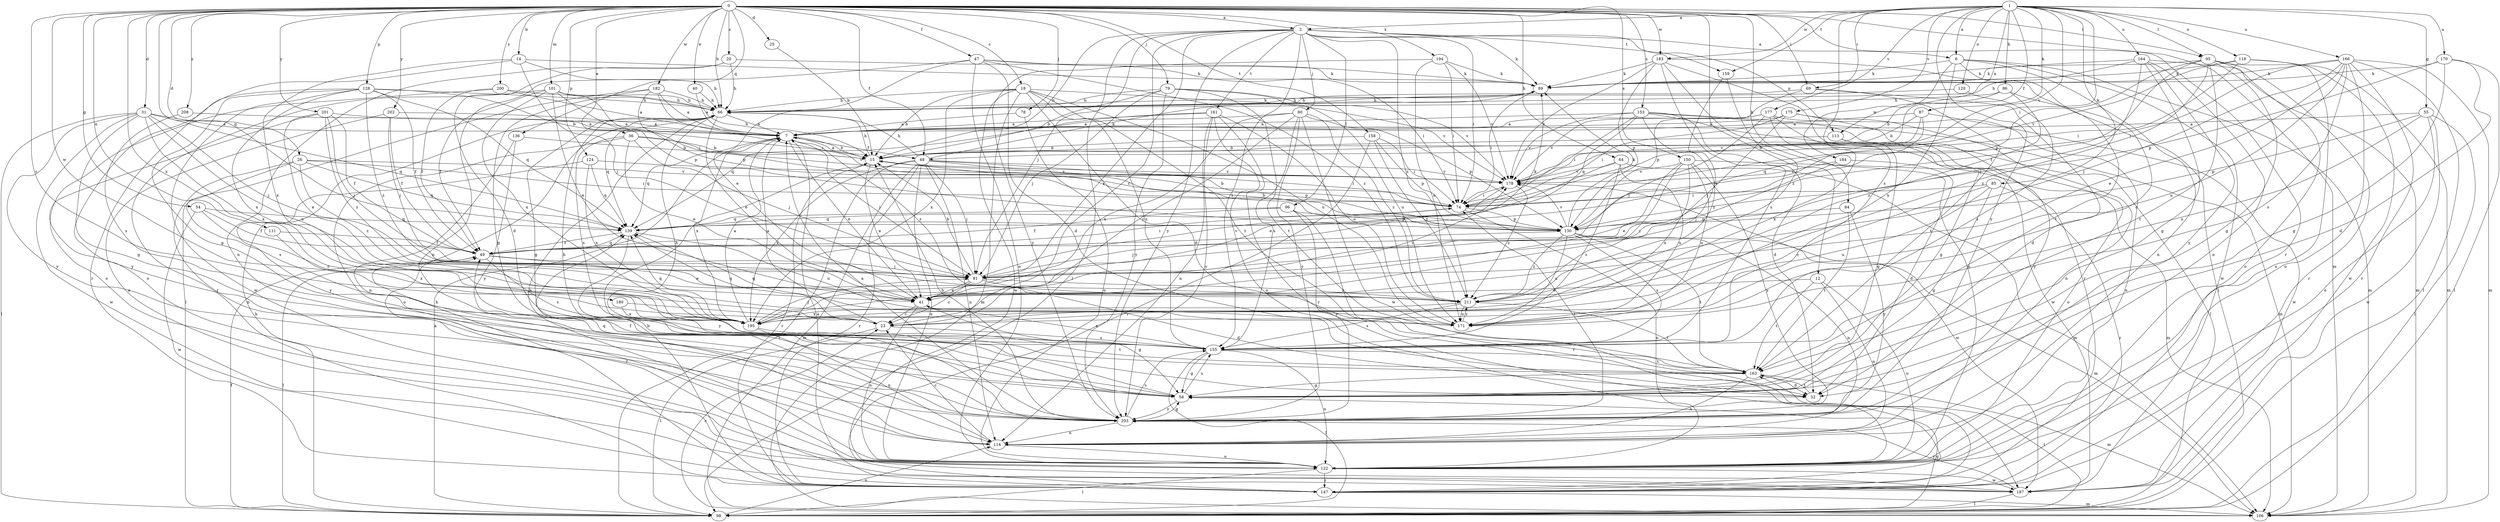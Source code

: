 strict digraph  {
0;
1;
2;
6;
7;
12;
14;
15;
18;
20;
23;
25;
26;
31;
32;
36;
40;
41;
47;
48;
49;
54;
55;
58;
64;
66;
69;
74;
78;
79;
80;
81;
84;
85;
86;
87;
89;
95;
96;
98;
101;
106;
111;
113;
114;
118;
120;
122;
124;
128;
130;
136;
139;
147;
150;
153;
155;
158;
159;
161;
163;
164;
166;
170;
171;
175;
177;
178;
180;
182;
183;
184;
187;
194;
195;
200;
201;
202;
203;
208;
211;
0 -> 2  [label=a];
0 -> 12  [label=b];
0 -> 14  [label=b];
0 -> 18  [label=c];
0 -> 20  [label=c];
0 -> 23  [label=c];
0 -> 25  [label=d];
0 -> 26  [label=d];
0 -> 31  [label=d];
0 -> 36  [label=e];
0 -> 40  [label=e];
0 -> 47  [label=f];
0 -> 48  [label=f];
0 -> 54  [label=g];
0 -> 64  [label=h];
0 -> 66  [label=h];
0 -> 69  [label=i];
0 -> 78  [label=j];
0 -> 79  [label=j];
0 -> 84  [label=k];
0 -> 95  [label=l];
0 -> 101  [label=m];
0 -> 106  [label=m];
0 -> 111  [label=n];
0 -> 124  [label=p];
0 -> 128  [label=p];
0 -> 136  [label=q];
0 -> 139  [label=q];
0 -> 147  [label=r];
0 -> 150  [label=s];
0 -> 153  [label=s];
0 -> 158  [label=t];
0 -> 180  [label=w];
0 -> 182  [label=w];
0 -> 183  [label=w];
0 -> 194  [label=x];
0 -> 195  [label=x];
0 -> 200  [label=y];
0 -> 201  [label=y];
0 -> 202  [label=y];
0 -> 208  [label=z];
1 -> 2  [label=a];
1 -> 6  [label=a];
1 -> 48  [label=f];
1 -> 55  [label=g];
1 -> 69  [label=i];
1 -> 74  [label=i];
1 -> 85  [label=k];
1 -> 86  [label=k];
1 -> 87  [label=k];
1 -> 95  [label=l];
1 -> 113  [label=n];
1 -> 118  [label=o];
1 -> 120  [label=o];
1 -> 155  [label=s];
1 -> 159  [label=t];
1 -> 164  [label=u];
1 -> 166  [label=u];
1 -> 170  [label=u];
1 -> 175  [label=v];
1 -> 177  [label=v];
1 -> 178  [label=v];
1 -> 183  [label=w];
1 -> 203  [label=y];
2 -> 6  [label=a];
2 -> 15  [label=b];
2 -> 23  [label=c];
2 -> 74  [label=i];
2 -> 80  [label=j];
2 -> 81  [label=j];
2 -> 89  [label=k];
2 -> 96  [label=l];
2 -> 98  [label=l];
2 -> 113  [label=n];
2 -> 155  [label=s];
2 -> 159  [label=t];
2 -> 161  [label=t];
2 -> 195  [label=x];
2 -> 203  [label=y];
2 -> 211  [label=z];
6 -> 89  [label=k];
6 -> 106  [label=m];
6 -> 114  [label=n];
6 -> 163  [label=t];
6 -> 184  [label=w];
6 -> 187  [label=w];
6 -> 195  [label=x];
7 -> 15  [label=b];
7 -> 41  [label=e];
7 -> 48  [label=f];
7 -> 81  [label=j];
7 -> 139  [label=q];
7 -> 195  [label=x];
7 -> 211  [label=z];
12 -> 41  [label=e];
12 -> 114  [label=n];
12 -> 122  [label=o];
12 -> 163  [label=t];
14 -> 66  [label=h];
14 -> 81  [label=j];
14 -> 89  [label=k];
14 -> 147  [label=r];
14 -> 195  [label=x];
15 -> 7  [label=a];
15 -> 41  [label=e];
15 -> 66  [label=h];
15 -> 147  [label=r];
15 -> 178  [label=v];
18 -> 15  [label=b];
18 -> 32  [label=d];
18 -> 66  [label=h];
18 -> 106  [label=m];
18 -> 155  [label=s];
18 -> 163  [label=t];
18 -> 171  [label=u];
18 -> 178  [label=v];
18 -> 187  [label=w];
18 -> 195  [label=x];
20 -> 32  [label=d];
20 -> 66  [label=h];
20 -> 89  [label=k];
20 -> 114  [label=n];
23 -> 7  [label=a];
23 -> 98  [label=l];
23 -> 139  [label=q];
23 -> 155  [label=s];
25 -> 15  [label=b];
26 -> 74  [label=i];
26 -> 114  [label=n];
26 -> 139  [label=q];
26 -> 155  [label=s];
26 -> 178  [label=v];
26 -> 211  [label=z];
31 -> 7  [label=a];
31 -> 58  [label=g];
31 -> 81  [label=j];
31 -> 98  [label=l];
31 -> 139  [label=q];
31 -> 171  [label=u];
31 -> 187  [label=w];
31 -> 195  [label=x];
31 -> 203  [label=y];
32 -> 163  [label=t];
36 -> 15  [label=b];
36 -> 41  [label=e];
36 -> 81  [label=j];
36 -> 122  [label=o];
36 -> 155  [label=s];
36 -> 178  [label=v];
40 -> 7  [label=a];
40 -> 66  [label=h];
41 -> 23  [label=c];
41 -> 58  [label=g];
41 -> 122  [label=o];
41 -> 178  [label=v];
47 -> 32  [label=d];
47 -> 41  [label=e];
47 -> 74  [label=i];
47 -> 89  [label=k];
47 -> 114  [label=n];
47 -> 122  [label=o];
47 -> 211  [label=z];
48 -> 66  [label=h];
48 -> 74  [label=i];
48 -> 81  [label=j];
48 -> 89  [label=k];
48 -> 98  [label=l];
48 -> 106  [label=m];
48 -> 114  [label=n];
48 -> 122  [label=o];
48 -> 130  [label=p];
48 -> 147  [label=r];
48 -> 178  [label=v];
48 -> 195  [label=x];
49 -> 41  [label=e];
49 -> 74  [label=i];
49 -> 81  [label=j];
49 -> 89  [label=k];
49 -> 98  [label=l];
49 -> 139  [label=q];
49 -> 155  [label=s];
54 -> 23  [label=c];
54 -> 49  [label=f];
54 -> 139  [label=q];
54 -> 187  [label=w];
55 -> 7  [label=a];
55 -> 98  [label=l];
55 -> 122  [label=o];
55 -> 130  [label=p];
55 -> 171  [label=u];
55 -> 187  [label=w];
58 -> 49  [label=f];
58 -> 66  [label=h];
58 -> 155  [label=s];
58 -> 203  [label=y];
64 -> 41  [label=e];
64 -> 106  [label=m];
64 -> 155  [label=s];
64 -> 171  [label=u];
64 -> 178  [label=v];
66 -> 7  [label=a];
66 -> 41  [label=e];
66 -> 58  [label=g];
66 -> 89  [label=k];
66 -> 139  [label=q];
69 -> 32  [label=d];
69 -> 66  [label=h];
69 -> 130  [label=p];
69 -> 163  [label=t];
74 -> 15  [label=b];
74 -> 122  [label=o];
74 -> 130  [label=p];
74 -> 139  [label=q];
78 -> 7  [label=a];
78 -> 122  [label=o];
79 -> 15  [label=b];
79 -> 66  [label=h];
79 -> 81  [label=j];
79 -> 163  [label=t];
79 -> 171  [label=u];
79 -> 178  [label=v];
79 -> 203  [label=y];
80 -> 7  [label=a];
80 -> 23  [label=c];
80 -> 130  [label=p];
80 -> 155  [label=s];
80 -> 187  [label=w];
80 -> 195  [label=x];
80 -> 203  [label=y];
80 -> 211  [label=z];
81 -> 15  [label=b];
81 -> 23  [label=c];
81 -> 32  [label=d];
81 -> 41  [label=e];
81 -> 178  [label=v];
81 -> 211  [label=z];
84 -> 130  [label=p];
84 -> 163  [label=t];
84 -> 203  [label=y];
85 -> 23  [label=c];
85 -> 58  [label=g];
85 -> 74  [label=i];
85 -> 147  [label=r];
85 -> 171  [label=u];
86 -> 15  [label=b];
86 -> 23  [label=c];
86 -> 66  [label=h];
86 -> 211  [label=z];
87 -> 7  [label=a];
87 -> 15  [label=b];
87 -> 139  [label=q];
87 -> 178  [label=v];
87 -> 187  [label=w];
89 -> 66  [label=h];
89 -> 74  [label=i];
95 -> 49  [label=f];
95 -> 58  [label=g];
95 -> 89  [label=k];
95 -> 106  [label=m];
95 -> 122  [label=o];
95 -> 130  [label=p];
95 -> 147  [label=r];
95 -> 163  [label=t];
95 -> 211  [label=z];
96 -> 49  [label=f];
96 -> 130  [label=p];
96 -> 139  [label=q];
96 -> 147  [label=r];
96 -> 203  [label=y];
98 -> 7  [label=a];
98 -> 49  [label=f];
98 -> 58  [label=g];
98 -> 66  [label=h];
98 -> 114  [label=n];
98 -> 163  [label=t];
101 -> 15  [label=b];
101 -> 41  [label=e];
101 -> 49  [label=f];
101 -> 66  [label=h];
101 -> 74  [label=i];
101 -> 130  [label=p];
101 -> 147  [label=r];
101 -> 195  [label=x];
106 -> 23  [label=c];
111 -> 49  [label=f];
111 -> 195  [label=x];
113 -> 15  [label=b];
113 -> 58  [label=g];
113 -> 122  [label=o];
114 -> 23  [label=c];
114 -> 122  [label=o];
118 -> 74  [label=i];
118 -> 89  [label=k];
118 -> 122  [label=o];
118 -> 178  [label=v];
118 -> 187  [label=w];
120 -> 66  [label=h];
120 -> 155  [label=s];
122 -> 49  [label=f];
122 -> 66  [label=h];
122 -> 98  [label=l];
122 -> 147  [label=r];
122 -> 187  [label=w];
124 -> 139  [label=q];
124 -> 178  [label=v];
124 -> 195  [label=x];
124 -> 203  [label=y];
128 -> 15  [label=b];
128 -> 49  [label=f];
128 -> 58  [label=g];
128 -> 66  [label=h];
128 -> 122  [label=o];
128 -> 139  [label=q];
128 -> 187  [label=w];
128 -> 195  [label=x];
128 -> 211  [label=z];
130 -> 15  [label=b];
130 -> 81  [label=j];
130 -> 89  [label=k];
130 -> 106  [label=m];
130 -> 114  [label=n];
130 -> 155  [label=s];
130 -> 163  [label=t];
130 -> 171  [label=u];
130 -> 178  [label=v];
130 -> 211  [label=z];
136 -> 15  [label=b];
136 -> 114  [label=n];
136 -> 203  [label=y];
139 -> 49  [label=f];
139 -> 171  [label=u];
139 -> 203  [label=y];
147 -> 7  [label=a];
147 -> 15  [label=b];
147 -> 66  [label=h];
147 -> 106  [label=m];
150 -> 41  [label=e];
150 -> 106  [label=m];
150 -> 171  [label=u];
150 -> 178  [label=v];
150 -> 195  [label=x];
150 -> 203  [label=y];
150 -> 211  [label=z];
153 -> 7  [label=a];
153 -> 32  [label=d];
153 -> 74  [label=i];
153 -> 98  [label=l];
153 -> 106  [label=m];
153 -> 139  [label=q];
153 -> 178  [label=v];
153 -> 187  [label=w];
153 -> 211  [label=z];
155 -> 41  [label=e];
155 -> 58  [label=g];
155 -> 98  [label=l];
155 -> 122  [label=o];
155 -> 163  [label=t];
158 -> 15  [label=b];
158 -> 74  [label=i];
158 -> 130  [label=p];
158 -> 147  [label=r];
158 -> 211  [label=z];
159 -> 41  [label=e];
159 -> 211  [label=z];
161 -> 7  [label=a];
161 -> 114  [label=n];
161 -> 122  [label=o];
161 -> 139  [label=q];
161 -> 147  [label=r];
161 -> 171  [label=u];
161 -> 203  [label=y];
163 -> 32  [label=d];
163 -> 58  [label=g];
163 -> 66  [label=h];
163 -> 106  [label=m];
163 -> 114  [label=n];
164 -> 58  [label=g];
164 -> 66  [label=h];
164 -> 81  [label=j];
164 -> 89  [label=k];
164 -> 106  [label=m];
164 -> 114  [label=n];
164 -> 203  [label=y];
166 -> 41  [label=e];
166 -> 74  [label=i];
166 -> 81  [label=j];
166 -> 89  [label=k];
166 -> 98  [label=l];
166 -> 106  [label=m];
166 -> 122  [label=o];
166 -> 147  [label=r];
166 -> 155  [label=s];
166 -> 171  [label=u];
170 -> 32  [label=d];
170 -> 58  [label=g];
170 -> 89  [label=k];
170 -> 98  [label=l];
170 -> 130  [label=p];
171 -> 139  [label=q];
171 -> 211  [label=z];
175 -> 7  [label=a];
175 -> 74  [label=i];
175 -> 81  [label=j];
175 -> 114  [label=n];
175 -> 203  [label=y];
177 -> 7  [label=a];
177 -> 58  [label=g];
177 -> 81  [label=j];
177 -> 122  [label=o];
177 -> 178  [label=v];
177 -> 195  [label=x];
178 -> 74  [label=i];
178 -> 187  [label=w];
178 -> 211  [label=z];
180 -> 23  [label=c];
180 -> 195  [label=x];
182 -> 7  [label=a];
182 -> 58  [label=g];
182 -> 66  [label=h];
182 -> 74  [label=i];
182 -> 98  [label=l];
182 -> 130  [label=p];
183 -> 89  [label=k];
183 -> 98  [label=l];
183 -> 122  [label=o];
183 -> 130  [label=p];
183 -> 147  [label=r];
183 -> 155  [label=s];
183 -> 178  [label=v];
184 -> 32  [label=d];
184 -> 81  [label=j];
184 -> 178  [label=v];
187 -> 98  [label=l];
187 -> 203  [label=y];
194 -> 74  [label=i];
194 -> 89  [label=k];
194 -> 171  [label=u];
194 -> 178  [label=v];
194 -> 203  [label=y];
195 -> 7  [label=a];
195 -> 81  [label=j];
195 -> 114  [label=n];
195 -> 139  [label=q];
195 -> 163  [label=t];
200 -> 7  [label=a];
200 -> 49  [label=f];
200 -> 66  [label=h];
200 -> 122  [label=o];
201 -> 7  [label=a];
201 -> 41  [label=e];
201 -> 49  [label=f];
201 -> 81  [label=j];
201 -> 203  [label=y];
201 -> 211  [label=z];
202 -> 7  [label=a];
202 -> 49  [label=f];
202 -> 81  [label=j];
202 -> 122  [label=o];
203 -> 7  [label=a];
203 -> 15  [label=b];
203 -> 58  [label=g];
203 -> 74  [label=i];
203 -> 114  [label=n];
203 -> 139  [label=q];
203 -> 155  [label=s];
208 -> 7  [label=a];
208 -> 155  [label=s];
211 -> 155  [label=s];
211 -> 163  [label=t];
211 -> 171  [label=u];
211 -> 195  [label=x];
}
